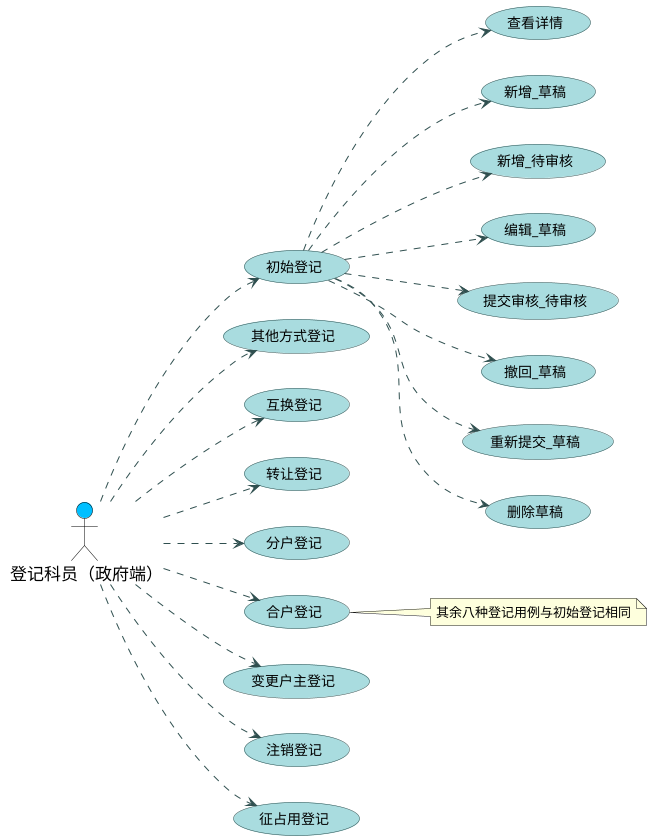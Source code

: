 @startuml

skinparam actor {
BorderColor black
BackgroundColor DeepSkyBlue
FontName Aapex
FontSize 17

}
skinparam usecase {
BackgroundColor #A9DCDF
BorderColor DarkSlateGray
ArrowColor DarkSlateGray
ActorBorderColor black
ActorFontName Aapex
ActorFontSize 17
}
left to right direction

actor : 登记科员（政府端）: as a

usecase 初始登记 as b
usecase 查看详情 as b1
usecase 新增_草稿 as b2
usecase 新增_待审核 as b3
usecase 编辑_草稿 as b4
usecase 提交审核_待审核 as b5
usecase 撤回_草稿 as b6
usecase 重新提交_草稿 as b7
usecase 删除草稿 as b8

usecase 其他方式登记 as c

usecase 互换登记 as d

usecase 转让登记 as e

usecase 分户登记 as f

usecase 合户登记 as g

usecase 变更户主登记 as h

usecase 注销登记 as i
usecase 征占用登记 as j




a .-> b
a .-> c
a .-> d
a .-> e
a .-> f
a .-> g
a .-> h
a .-> i
a .-> j



b .-> b1
b .-> b2
b .-> b3
b .-> b4
b .-> b5
b .-> b6
b .-> b7
b .-> b8


note right of g
  其余八种登记用例与初始登记相同
end note

@enduml

